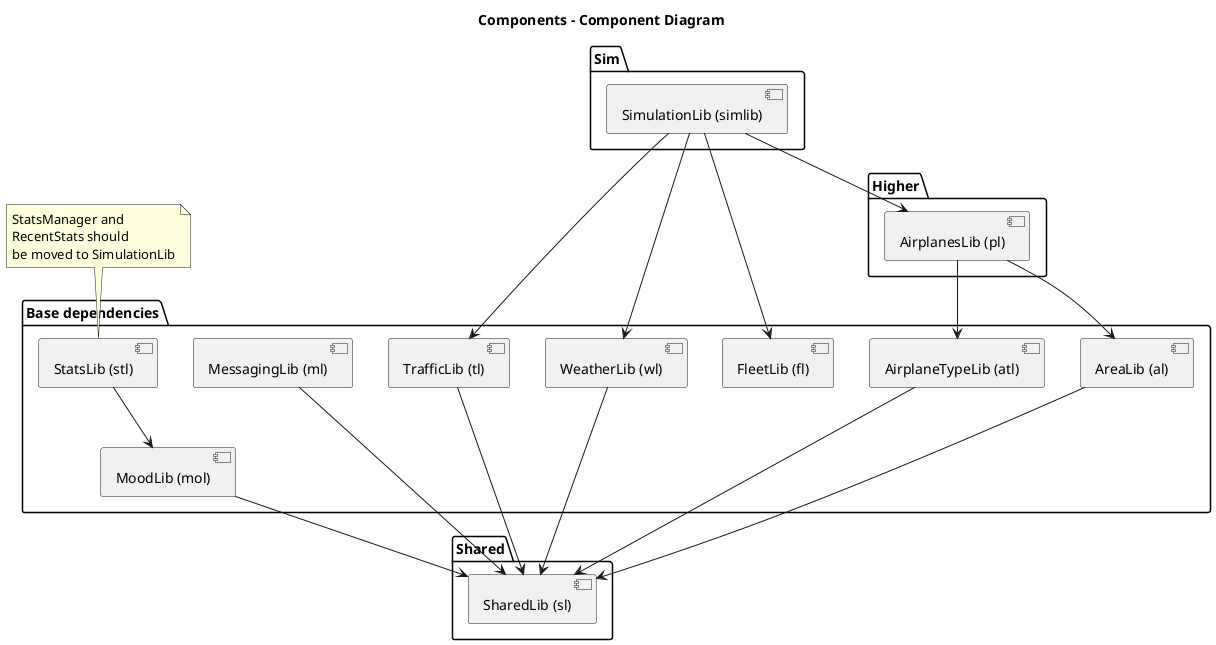 @startuml

title Components - Component Diagram

package Shared{
  [SharedLib (sl)] as sl
}

package "Base dependencies"{
  [AreaLib (al)] as al
  [AirplaneTypeLib (atl)] as atl
  [TrafficLib (tl)] as tl
  [FleetLib (fl)] as fl
  [WeatherLib (wl)] as wl
  [MessagingLib (ml)] as ml
  [MoodLib (mol)] as mol
  [StatsLib (stl)] as stl
}

package "Higher"{
  [AirplanesLib (pl)] as pl
}

package "Sim"{
  [SimulationLib (simlib)] as simlib
}

note top of stl : StatsManager and\nRecentStats should\nbe moved to SimulationLib

sl <-up- wl
sl <-up- al
sl <-up- atl
sl <-up- tl
sl <-up- ml
sl <-up- mol

atl <-up- pl

al <-up- pl

pl <-up-simlib

tl <-up- simlib

wl <-up- simlib

fl <-up- simlib

mol <-up- stl



@enduml
